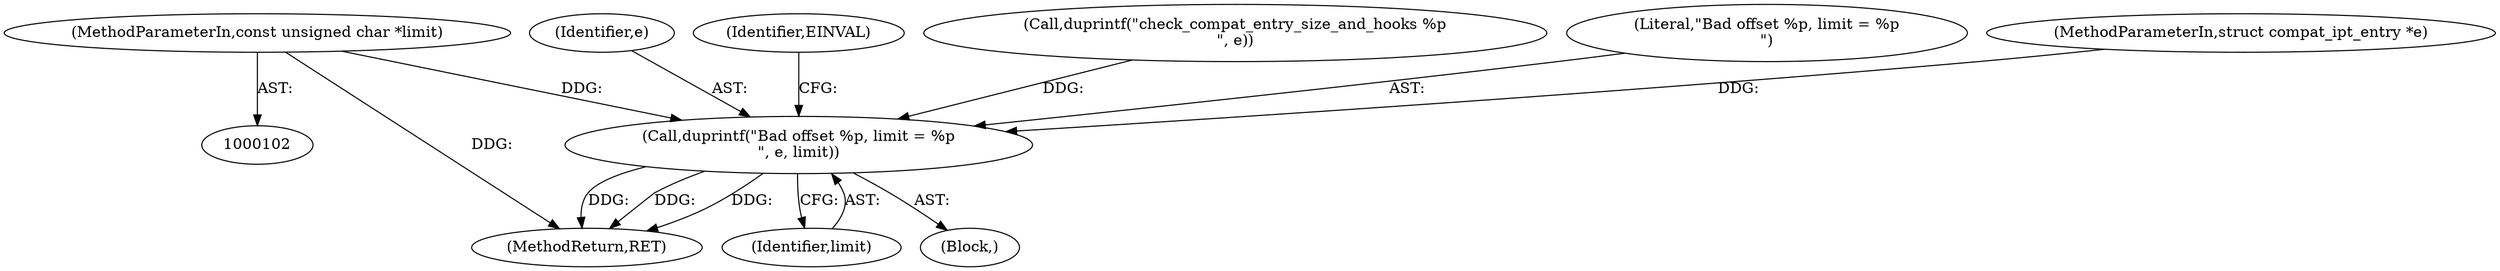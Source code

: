 digraph "0_linux_ce683e5f9d045e5d67d1312a42b359cb2ab2a13c_1@pointer" {
"1000107" [label="(MethodParameterIn,const unsigned char *limit)"];
"1000124" [label="(Call,duprintf(\"Bad offset %p, limit = %p\n\", e, limit))"];
"1000375" [label="(MethodReturn,RET)"];
"1000126" [label="(Identifier,e)"];
"1000127" [label="(Identifier,limit)"];
"1000130" [label="(Identifier,EINVAL)"];
"1000120" [label="(Call,duprintf(\"check_compat_entry_size_and_hooks %p\n\", e))"];
"1000125" [label="(Literal,\"Bad offset %p, limit = %p\n\")"];
"1000124" [label="(Call,duprintf(\"Bad offset %p, limit = %p\n\", e, limit))"];
"1000123" [label="(Block,)"];
"1000103" [label="(MethodParameterIn,struct compat_ipt_entry *e)"];
"1000107" [label="(MethodParameterIn,const unsigned char *limit)"];
"1000107" -> "1000102"  [label="AST: "];
"1000107" -> "1000375"  [label="DDG: "];
"1000107" -> "1000124"  [label="DDG: "];
"1000124" -> "1000123"  [label="AST: "];
"1000124" -> "1000127"  [label="CFG: "];
"1000125" -> "1000124"  [label="AST: "];
"1000126" -> "1000124"  [label="AST: "];
"1000127" -> "1000124"  [label="AST: "];
"1000130" -> "1000124"  [label="CFG: "];
"1000124" -> "1000375"  [label="DDG: "];
"1000124" -> "1000375"  [label="DDG: "];
"1000124" -> "1000375"  [label="DDG: "];
"1000120" -> "1000124"  [label="DDG: "];
"1000103" -> "1000124"  [label="DDG: "];
}
